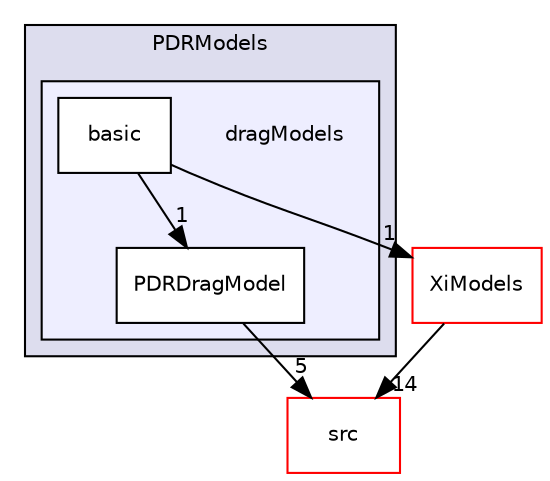 digraph "applications/solvers/combustion/PDRFoam/PDRModels/dragModels" {
  bgcolor=transparent;
  compound=true
  node [ fontsize="10", fontname="Helvetica"];
  edge [ labelfontsize="10", labelfontname="Helvetica"];
  subgraph clusterdir_f1651a0ed0bf74a29170ecd2526abc49 {
    graph [ bgcolor="#ddddee", pencolor="black", label="PDRModels" fontname="Helvetica", fontsize="10", URL="dir_f1651a0ed0bf74a29170ecd2526abc49.html"]
  subgraph clusterdir_c833b6868a1136272de6782c3a4b48f1 {
    graph [ bgcolor="#eeeeff", pencolor="black", label="" URL="dir_c833b6868a1136272de6782c3a4b48f1.html"];
    dir_c833b6868a1136272de6782c3a4b48f1 [shape=plaintext label="dragModels"];
    dir_5fb08262b82be087f9d71a680490b32a [shape=box label="basic" color="black" fillcolor="white" style="filled" URL="dir_5fb08262b82be087f9d71a680490b32a.html"];
    dir_b20e437904c271723cfefc66093fbcd1 [shape=box label="PDRDragModel" color="black" fillcolor="white" style="filled" URL="dir_b20e437904c271723cfefc66093fbcd1.html"];
  }
  }
  dir_68267d1309a1af8e8297ef4c3efbcdba [shape=box label="src" color="red" URL="dir_68267d1309a1af8e8297ef4c3efbcdba.html"];
  dir_875d300f7c06ad3c5c9e587b64daa300 [shape=box label="XiModels" color="red" URL="dir_875d300f7c06ad3c5c9e587b64daa300.html"];
  dir_5fb08262b82be087f9d71a680490b32a->dir_875d300f7c06ad3c5c9e587b64daa300 [headlabel="1", labeldistance=1.5 headhref="dir_000084_000092.html"];
  dir_5fb08262b82be087f9d71a680490b32a->dir_b20e437904c271723cfefc66093fbcd1 [headlabel="1", labeldistance=1.5 headhref="dir_000084_000085.html"];
  dir_875d300f7c06ad3c5c9e587b64daa300->dir_68267d1309a1af8e8297ef4c3efbcdba [headlabel="14", labeldistance=1.5 headhref="dir_000092_000738.html"];
  dir_b20e437904c271723cfefc66093fbcd1->dir_68267d1309a1af8e8297ef4c3efbcdba [headlabel="5", labeldistance=1.5 headhref="dir_000085_000738.html"];
}
